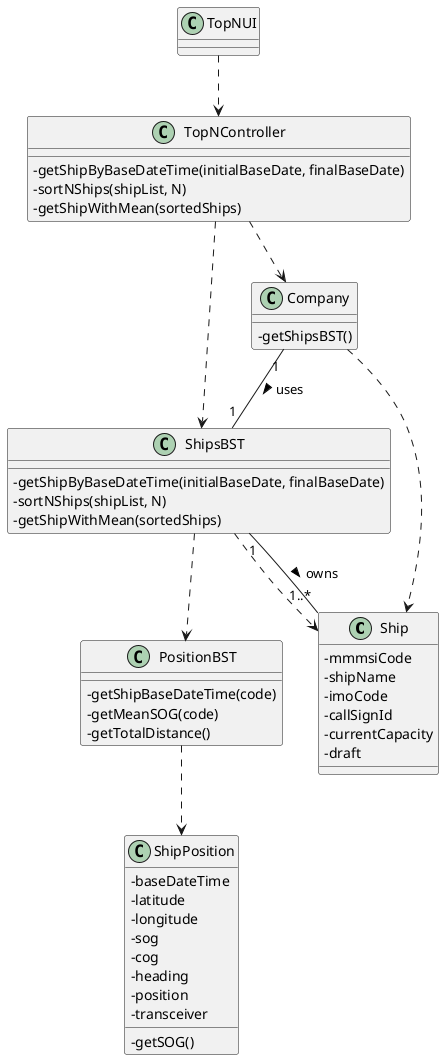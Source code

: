 @startuml

skinparam classAttributeIconSize 0


class Ship {
    -mmmsiCode
    -shipName
    -imoCode
    -callSignId
    -currentCapacity /'added by us'/
    -draft
}

class ShipPosition {
    -baseDateTime
    -latitude
    -longitude
    -sog
    -cog
    -heading
    -position
    -transceiver
    -getSOG()
}


class TopNUI {}

class TopNController {
    -getShipByBaseDateTime(initialBaseDate, finalBaseDate)
    -sortNShips(shipList, N)
    -getShipWithMean(sortedShips)
}

class ShipsBST{
    -getShipByBaseDateTime(initialBaseDate, finalBaseDate)
    -sortNShips(shipList, N)
    -getShipWithMean(sortedShips)
}

class PositionBST{
    -getShipBaseDateTime(code)
    -getMeanSOG(code)
    -getTotalDistance()
}
class Company {
    -getShipsBST()
}


Company "1" -- "1" ShipsBST : uses >
ShipsBST ..> PositionBST
ShipsBST "1" -- "1..*" Ship : owns >
TopNUI ..> TopNController
TopNController ..> ShipsBST
TopNController ..> Company
ShipsBST ..> Ship
PositionBST ..> ShipPosition
Company ..> Ship


@enduml